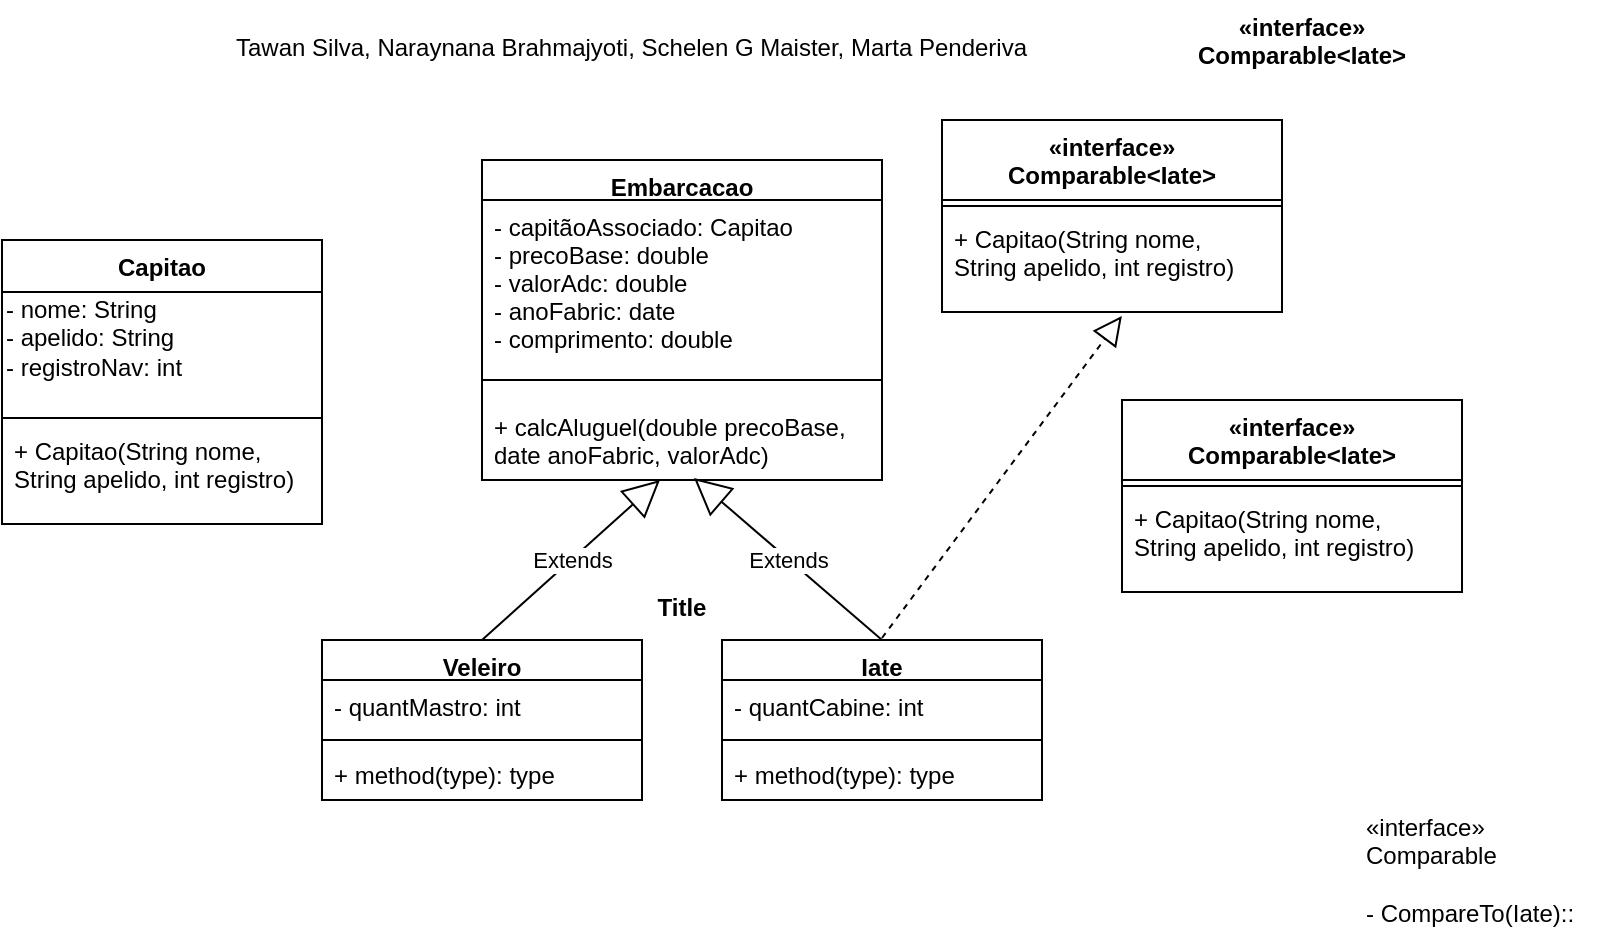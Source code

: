 <mxfile version="18.2.0" type="device"><diagram id="bJ3nlJb9IiJ0K9e2nIgk" name="Página-1"><mxGraphModel dx="782" dy="706" grid="1" gridSize="10" guides="1" tooltips="1" connect="1" arrows="1" fold="1" page="1" pageScale="1" pageWidth="1920" pageHeight="1200" math="0" shadow="0"><root><mxCell id="0"/><mxCell id="1" parent="0"/><mxCell id="CzTUOFsNRnHdgSrYsX4i-1" value="Capitao" style="swimlane;fontStyle=1;align=center;verticalAlign=top;childLayout=stackLayout;horizontal=1;startSize=26;horizontalStack=0;resizeParent=1;resizeParentMax=0;resizeLast=0;collapsible=1;marginBottom=0;" vertex="1" parent="1"><mxGeometry x="80" y="120" width="160" height="142" as="geometry"/></mxCell><mxCell id="CzTUOFsNRnHdgSrYsX4i-8" value="- nome: String&lt;br style=&quot;padding: 0px; margin: 0px;&quot;&gt;- apelido: String&lt;br style=&quot;padding: 0px; margin: 0px;&quot;&gt;- registroNav: int&lt;div style=&quot;padding: 0px; margin: 0px;&quot;&gt;&lt;br style=&quot;padding: 0px; margin: 0px;&quot;&gt;&lt;/div&gt;" style="text;html=1;align=left;verticalAlign=middle;resizable=0;points=[];autosize=1;strokeColor=none;fillColor=none;" vertex="1" parent="CzTUOFsNRnHdgSrYsX4i-1"><mxGeometry y="26" width="160" height="60" as="geometry"/></mxCell><mxCell id="CzTUOFsNRnHdgSrYsX4i-3" value="" style="line;strokeWidth=1;fillColor=none;align=left;verticalAlign=middle;spacingTop=-1;spacingLeft=3;spacingRight=3;rotatable=0;labelPosition=right;points=[];portConstraint=eastwest;" vertex="1" parent="CzTUOFsNRnHdgSrYsX4i-1"><mxGeometry y="86" width="160" height="6" as="geometry"/></mxCell><mxCell id="CzTUOFsNRnHdgSrYsX4i-4" value="+ Capitao(String nome, &#10;String apelido, int registro)&#10;&#10;" style="text;strokeColor=none;fillColor=none;align=left;verticalAlign=top;spacingLeft=4;spacingRight=4;overflow=hidden;rotatable=0;points=[[0,0.5],[1,0.5]];portConstraint=eastwest;" vertex="1" parent="CzTUOFsNRnHdgSrYsX4i-1"><mxGeometry y="92" width="160" height="50" as="geometry"/></mxCell><mxCell id="CzTUOFsNRnHdgSrYsX4i-9" value="Embarcacao" style="swimlane;fontStyle=1;align=center;verticalAlign=top;childLayout=stackLayout;horizontal=1;startSize=20;horizontalStack=0;resizeParent=1;resizeParentMax=0;resizeLast=0;collapsible=1;marginBottom=0;" vertex="1" parent="1"><mxGeometry x="320" y="80" width="200" height="160" as="geometry"/></mxCell><mxCell id="CzTUOFsNRnHdgSrYsX4i-10" value="- capitãoAssociado: Capitao&#10;- precoBase: double &#10;- valorAdc: double&#10;- anoFabric: date&#10;- comprimento: double" style="text;strokeColor=none;fillColor=none;align=left;verticalAlign=top;spacingLeft=4;spacingRight=4;overflow=hidden;rotatable=0;points=[[0,0.5],[1,0.5]];portConstraint=eastwest;" vertex="1" parent="CzTUOFsNRnHdgSrYsX4i-9"><mxGeometry y="20" width="200" height="80" as="geometry"/></mxCell><mxCell id="CzTUOFsNRnHdgSrYsX4i-11" value="" style="line;strokeWidth=1;fillColor=none;align=left;verticalAlign=middle;spacingTop=-1;spacingLeft=3;spacingRight=3;rotatable=0;labelPosition=right;points=[];portConstraint=eastwest;" vertex="1" parent="CzTUOFsNRnHdgSrYsX4i-9"><mxGeometry y="100" width="200" height="20" as="geometry"/></mxCell><mxCell id="CzTUOFsNRnHdgSrYsX4i-32" value="+ calcAluguel(double precoBase,&#10;date anoFabric, valorAdc)" style="text;strokeColor=none;fillColor=none;align=left;verticalAlign=top;spacingLeft=4;spacingRight=4;overflow=hidden;rotatable=0;points=[[0,0.5],[1,0.5]];portConstraint=eastwest;" vertex="1" parent="CzTUOFsNRnHdgSrYsX4i-9"><mxGeometry y="120" width="200" height="40" as="geometry"/></mxCell><mxCell id="CzTUOFsNRnHdgSrYsX4i-13" value="Tawan Silva, Naraynana Brahmajyoti, Schelen G Maister, Marta Penderiva" style="text;whiteSpace=wrap;html=1;" vertex="1" parent="1"><mxGeometry x="195" y="10" width="420" height="30" as="geometry"/></mxCell><mxCell id="CzTUOFsNRnHdgSrYsX4i-16" value="Veleiro" style="swimlane;fontStyle=1;align=center;verticalAlign=top;childLayout=stackLayout;horizontal=1;startSize=20;horizontalStack=0;resizeParent=1;resizeParentMax=0;resizeLast=0;collapsible=1;marginBottom=0;" vertex="1" parent="1"><mxGeometry x="240" y="320" width="160" height="80" as="geometry"/></mxCell><mxCell id="CzTUOFsNRnHdgSrYsX4i-17" value="- quantMastro: int" style="text;strokeColor=none;fillColor=none;align=left;verticalAlign=top;spacingLeft=4;spacingRight=4;overflow=hidden;rotatable=0;points=[[0,0.5],[1,0.5]];portConstraint=eastwest;" vertex="1" parent="CzTUOFsNRnHdgSrYsX4i-16"><mxGeometry y="20" width="160" height="26" as="geometry"/></mxCell><mxCell id="CzTUOFsNRnHdgSrYsX4i-18" value="" style="line;strokeWidth=1;fillColor=none;align=left;verticalAlign=middle;spacingTop=-1;spacingLeft=3;spacingRight=3;rotatable=0;labelPosition=right;points=[];portConstraint=eastwest;" vertex="1" parent="CzTUOFsNRnHdgSrYsX4i-16"><mxGeometry y="46" width="160" height="8" as="geometry"/></mxCell><mxCell id="CzTUOFsNRnHdgSrYsX4i-19" value="+ method(type): type" style="text;strokeColor=none;fillColor=none;align=left;verticalAlign=top;spacingLeft=4;spacingRight=4;overflow=hidden;rotatable=0;points=[[0,0.5],[1,0.5]];portConstraint=eastwest;" vertex="1" parent="CzTUOFsNRnHdgSrYsX4i-16"><mxGeometry y="54" width="160" height="26" as="geometry"/></mxCell><mxCell id="CzTUOFsNRnHdgSrYsX4i-20" value="Iate" style="swimlane;fontStyle=1;align=center;verticalAlign=top;childLayout=stackLayout;horizontal=1;startSize=20;horizontalStack=0;resizeParent=1;resizeParentMax=0;resizeLast=0;collapsible=1;marginBottom=0;" vertex="1" parent="1"><mxGeometry x="440" y="320" width="160" height="80" as="geometry"/></mxCell><mxCell id="CzTUOFsNRnHdgSrYsX4i-21" value="- quantCabine: int" style="text;strokeColor=none;fillColor=none;align=left;verticalAlign=top;spacingLeft=4;spacingRight=4;overflow=hidden;rotatable=0;points=[[0,0.5],[1,0.5]];portConstraint=eastwest;" vertex="1" parent="CzTUOFsNRnHdgSrYsX4i-20"><mxGeometry y="20" width="160" height="26" as="geometry"/></mxCell><mxCell id="CzTUOFsNRnHdgSrYsX4i-22" value="" style="line;strokeWidth=1;fillColor=none;align=left;verticalAlign=middle;spacingTop=-1;spacingLeft=3;spacingRight=3;rotatable=0;labelPosition=right;points=[];portConstraint=eastwest;" vertex="1" parent="CzTUOFsNRnHdgSrYsX4i-20"><mxGeometry y="46" width="160" height="8" as="geometry"/></mxCell><mxCell id="CzTUOFsNRnHdgSrYsX4i-23" value="+ method(type): type" style="text;strokeColor=none;fillColor=none;align=left;verticalAlign=top;spacingLeft=4;spacingRight=4;overflow=hidden;rotatable=0;points=[[0,0.5],[1,0.5]];portConstraint=eastwest;" vertex="1" parent="CzTUOFsNRnHdgSrYsX4i-20"><mxGeometry y="54" width="160" height="26" as="geometry"/></mxCell><mxCell id="CzTUOFsNRnHdgSrYsX4i-24" value="Extends" style="endArrow=block;endSize=16;endFill=0;html=1;rounded=0;exitX=0.5;exitY=0;exitDx=0;exitDy=0;entryX=0.445;entryY=1;entryDx=0;entryDy=0;entryPerimeter=0;" edge="1" parent="1" source="CzTUOFsNRnHdgSrYsX4i-16" target="CzTUOFsNRnHdgSrYsX4i-32"><mxGeometry width="160" relative="1" as="geometry"><mxPoint x="320" y="310" as="sourcePoint"/><mxPoint x="420" y="260" as="targetPoint"/></mxGeometry></mxCell><mxCell id="CzTUOFsNRnHdgSrYsX4i-25" value="Extends" style="endArrow=block;endSize=16;endFill=0;html=1;rounded=0;exitX=0.5;exitY=0;exitDx=0;exitDy=0;entryX=0.53;entryY=0.975;entryDx=0;entryDy=0;entryPerimeter=0;" edge="1" parent="1" source="CzTUOFsNRnHdgSrYsX4i-20" target="CzTUOFsNRnHdgSrYsX4i-32"><mxGeometry width="160" relative="1" as="geometry"><mxPoint x="260" y="360" as="sourcePoint"/><mxPoint x="420" y="250" as="targetPoint"/></mxGeometry></mxCell><mxCell id="CzTUOFsNRnHdgSrYsX4i-36" value="«interface»&#10;Comparable&lt;Iate&gt;" style="text;align=center;fontStyle=1;verticalAlign=middle;spacingLeft=3;spacingRight=3;strokeColor=none;rotatable=0;points=[[0,0.5],[1,0.5]];portConstraint=eastwest;" vertex="1" parent="1"><mxGeometry x="650" width="160" height="40" as="geometry"/></mxCell><mxCell id="CzTUOFsNRnHdgSrYsX4i-37" value="" style="endArrow=block;dashed=1;endFill=0;endSize=12;html=1;rounded=0;entryX=0.529;entryY=1.04;entryDx=0;entryDy=0;entryPerimeter=0;" edge="1" parent="1" target="CzTUOFsNRnHdgSrYsX4i-45"><mxGeometry width="160" relative="1" as="geometry"><mxPoint x="520" y="319" as="sourcePoint"/><mxPoint x="650" y="160" as="targetPoint"/></mxGeometry></mxCell><mxCell id="CzTUOFsNRnHdgSrYsX4i-38" value="Title" style="text;align=center;fontStyle=1;verticalAlign=middle;spacingLeft=3;spacingRight=3;strokeColor=none;rotatable=0;points=[[0,0.5],[1,0.5]];portConstraint=eastwest;" vertex="1" parent="1"><mxGeometry x="380" y="290" width="80" height="26" as="geometry"/></mxCell><mxCell id="CzTUOFsNRnHdgSrYsX4i-41" value="«interface»&#13;&#10;Comparable&lt;Iate&gt;&#13;&#10;&#13;&#10;- CompareTo(Iate)::" style="text;whiteSpace=wrap;html=1;" vertex="1" parent="1"><mxGeometry x="760" y="400" width="130" height="70" as="geometry"/></mxCell><mxCell id="CzTUOFsNRnHdgSrYsX4i-42" value="«interface»&#10;Comparable&lt;Iate&gt;" style="swimlane;fontStyle=1;align=center;verticalAlign=top;childLayout=stackLayout;horizontal=1;startSize=40;horizontalStack=0;resizeParent=1;resizeParentMax=0;resizeLast=0;collapsible=1;marginBottom=0;" vertex="1" parent="1"><mxGeometry x="550" y="60" width="170" height="96" as="geometry"><mxRectangle x="560" y="80" width="140" height="30" as="alternateBounds"/></mxGeometry></mxCell><mxCell id="CzTUOFsNRnHdgSrYsX4i-44" value="" style="line;strokeWidth=1;fillColor=none;align=left;verticalAlign=middle;spacingTop=-1;spacingLeft=3;spacingRight=3;rotatable=0;labelPosition=right;points=[];portConstraint=eastwest;" vertex="1" parent="CzTUOFsNRnHdgSrYsX4i-42"><mxGeometry y="40" width="170" height="6" as="geometry"/></mxCell><mxCell id="CzTUOFsNRnHdgSrYsX4i-45" value="+ Capitao(String nome, &#10;String apelido, int registro)&#10;&#10;" style="text;strokeColor=none;fillColor=none;align=left;verticalAlign=top;spacingLeft=4;spacingRight=4;overflow=hidden;rotatable=0;points=[[0,0.5],[1,0.5]];portConstraint=eastwest;" vertex="1" parent="CzTUOFsNRnHdgSrYsX4i-42"><mxGeometry y="46" width="170" height="50" as="geometry"/></mxCell><mxCell id="CzTUOFsNRnHdgSrYsX4i-46" value="«interface»&#10;Comparable&lt;Iate&gt;" style="swimlane;fontStyle=1;align=center;verticalAlign=top;childLayout=stackLayout;horizontal=1;startSize=40;horizontalStack=0;resizeParent=1;resizeParentMax=0;resizeLast=0;collapsible=1;marginBottom=0;" vertex="1" parent="1"><mxGeometry x="640" y="200" width="170" height="96" as="geometry"><mxRectangle x="560" y="80" width="140" height="30" as="alternateBounds"/></mxGeometry></mxCell><mxCell id="CzTUOFsNRnHdgSrYsX4i-47" value="" style="line;strokeWidth=1;fillColor=none;align=left;verticalAlign=middle;spacingTop=-1;spacingLeft=3;spacingRight=3;rotatable=0;labelPosition=right;points=[];portConstraint=eastwest;" vertex="1" parent="CzTUOFsNRnHdgSrYsX4i-46"><mxGeometry y="40" width="170" height="6" as="geometry"/></mxCell><mxCell id="CzTUOFsNRnHdgSrYsX4i-48" value="+ Capitao(String nome, &#10;String apelido, int registro)&#10;&#10;" style="text;strokeColor=none;fillColor=none;align=left;verticalAlign=top;spacingLeft=4;spacingRight=4;overflow=hidden;rotatable=0;points=[[0,0.5],[1,0.5]];portConstraint=eastwest;" vertex="1" parent="CzTUOFsNRnHdgSrYsX4i-46"><mxGeometry y="46" width="170" height="50" as="geometry"/></mxCell></root></mxGraphModel></diagram></mxfile>